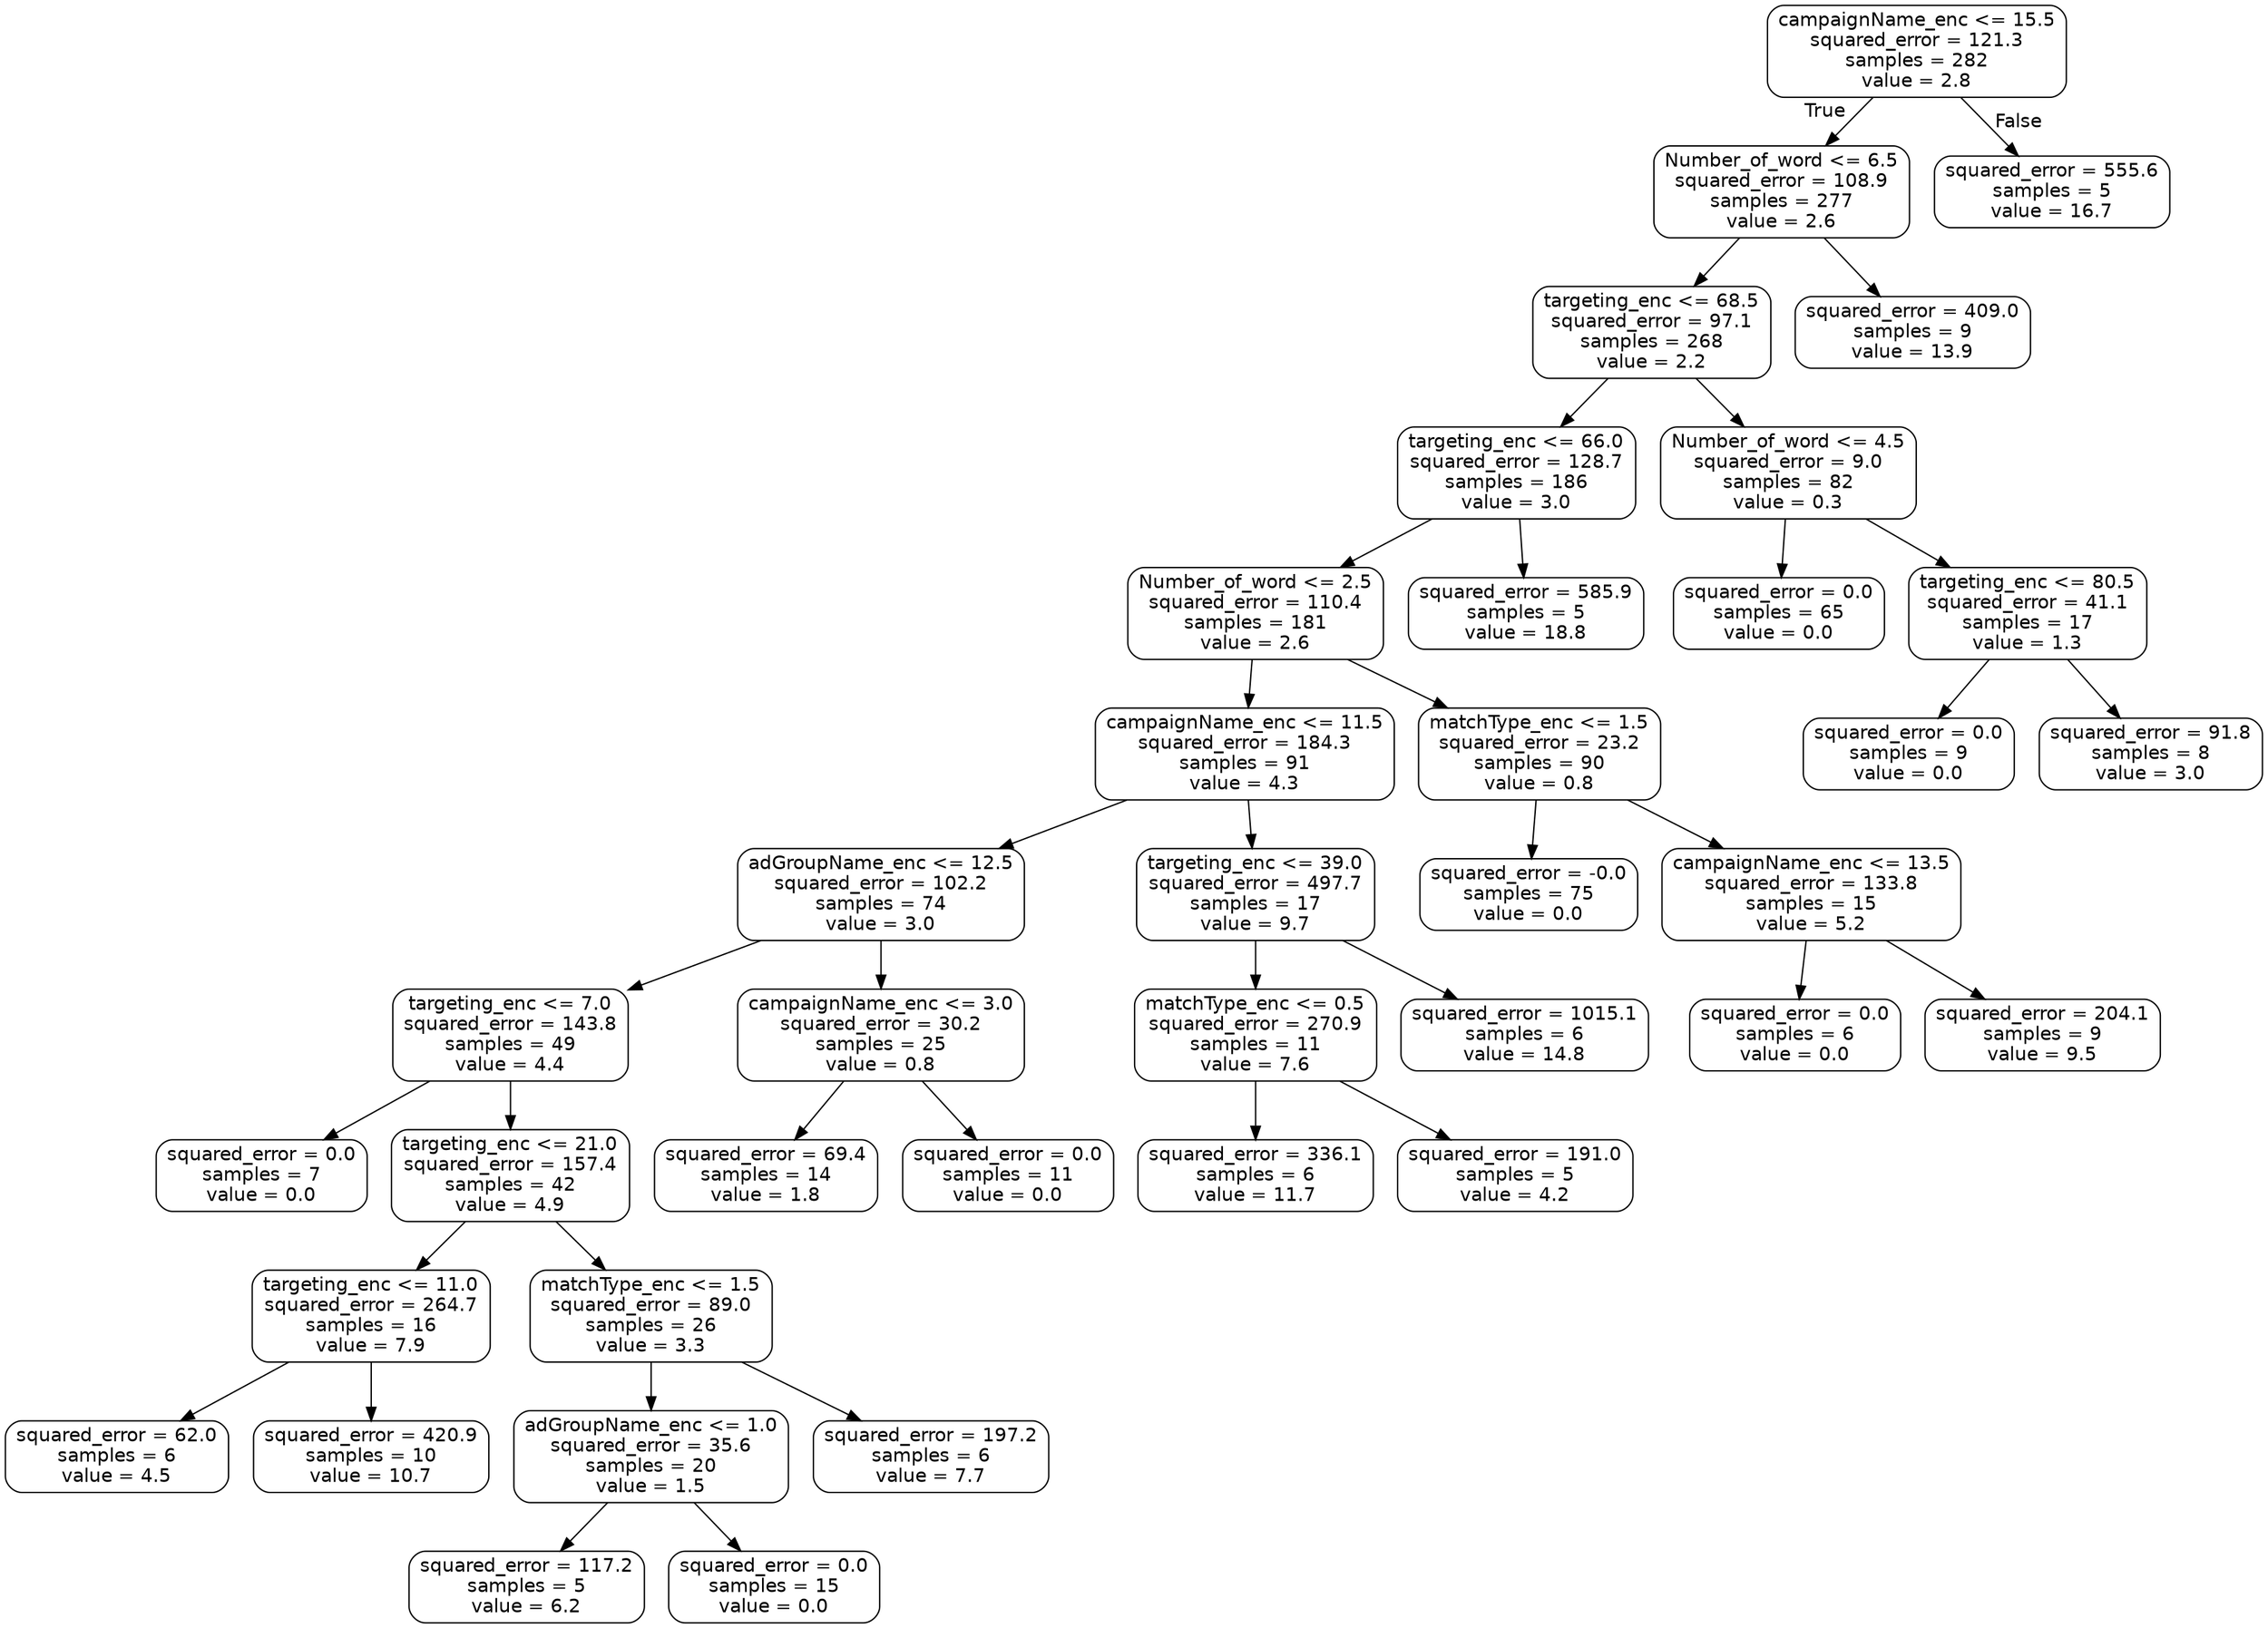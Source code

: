 digraph Tree {
node [shape=box, style="rounded", color="black", fontname="helvetica"] ;
edge [fontname="helvetica"] ;
0 [label="campaignName_enc <= 15.5\nsquared_error = 121.3\nsamples = 282\nvalue = 2.8"] ;
1 [label="Number_of_word <= 6.5\nsquared_error = 108.9\nsamples = 277\nvalue = 2.6"] ;
0 -> 1 [labeldistance=2.5, labelangle=45, headlabel="True"] ;
2 [label="targeting_enc <= 68.5\nsquared_error = 97.1\nsamples = 268\nvalue = 2.2"] ;
1 -> 2 ;
3 [label="targeting_enc <= 66.0\nsquared_error = 128.7\nsamples = 186\nvalue = 3.0"] ;
2 -> 3 ;
4 [label="Number_of_word <= 2.5\nsquared_error = 110.4\nsamples = 181\nvalue = 2.6"] ;
3 -> 4 ;
5 [label="campaignName_enc <= 11.5\nsquared_error = 184.3\nsamples = 91\nvalue = 4.3"] ;
4 -> 5 ;
6 [label="adGroupName_enc <= 12.5\nsquared_error = 102.2\nsamples = 74\nvalue = 3.0"] ;
5 -> 6 ;
7 [label="targeting_enc <= 7.0\nsquared_error = 143.8\nsamples = 49\nvalue = 4.4"] ;
6 -> 7 ;
8 [label="squared_error = 0.0\nsamples = 7\nvalue = 0.0"] ;
7 -> 8 ;
9 [label="targeting_enc <= 21.0\nsquared_error = 157.4\nsamples = 42\nvalue = 4.9"] ;
7 -> 9 ;
10 [label="targeting_enc <= 11.0\nsquared_error = 264.7\nsamples = 16\nvalue = 7.9"] ;
9 -> 10 ;
11 [label="squared_error = 62.0\nsamples = 6\nvalue = 4.5"] ;
10 -> 11 ;
12 [label="squared_error = 420.9\nsamples = 10\nvalue = 10.7"] ;
10 -> 12 ;
13 [label="matchType_enc <= 1.5\nsquared_error = 89.0\nsamples = 26\nvalue = 3.3"] ;
9 -> 13 ;
14 [label="adGroupName_enc <= 1.0\nsquared_error = 35.6\nsamples = 20\nvalue = 1.5"] ;
13 -> 14 ;
15 [label="squared_error = 117.2\nsamples = 5\nvalue = 6.2"] ;
14 -> 15 ;
16 [label="squared_error = 0.0\nsamples = 15\nvalue = 0.0"] ;
14 -> 16 ;
17 [label="squared_error = 197.2\nsamples = 6\nvalue = 7.7"] ;
13 -> 17 ;
18 [label="campaignName_enc <= 3.0\nsquared_error = 30.2\nsamples = 25\nvalue = 0.8"] ;
6 -> 18 ;
19 [label="squared_error = 69.4\nsamples = 14\nvalue = 1.8"] ;
18 -> 19 ;
20 [label="squared_error = 0.0\nsamples = 11\nvalue = 0.0"] ;
18 -> 20 ;
21 [label="targeting_enc <= 39.0\nsquared_error = 497.7\nsamples = 17\nvalue = 9.7"] ;
5 -> 21 ;
22 [label="matchType_enc <= 0.5\nsquared_error = 270.9\nsamples = 11\nvalue = 7.6"] ;
21 -> 22 ;
23 [label="squared_error = 336.1\nsamples = 6\nvalue = 11.7"] ;
22 -> 23 ;
24 [label="squared_error = 191.0\nsamples = 5\nvalue = 4.2"] ;
22 -> 24 ;
25 [label="squared_error = 1015.1\nsamples = 6\nvalue = 14.8"] ;
21 -> 25 ;
26 [label="matchType_enc <= 1.5\nsquared_error = 23.2\nsamples = 90\nvalue = 0.8"] ;
4 -> 26 ;
27 [label="squared_error = -0.0\nsamples = 75\nvalue = 0.0"] ;
26 -> 27 ;
28 [label="campaignName_enc <= 13.5\nsquared_error = 133.8\nsamples = 15\nvalue = 5.2"] ;
26 -> 28 ;
29 [label="squared_error = 0.0\nsamples = 6\nvalue = 0.0"] ;
28 -> 29 ;
30 [label="squared_error = 204.1\nsamples = 9\nvalue = 9.5"] ;
28 -> 30 ;
31 [label="squared_error = 585.9\nsamples = 5\nvalue = 18.8"] ;
3 -> 31 ;
32 [label="Number_of_word <= 4.5\nsquared_error = 9.0\nsamples = 82\nvalue = 0.3"] ;
2 -> 32 ;
33 [label="squared_error = 0.0\nsamples = 65\nvalue = 0.0"] ;
32 -> 33 ;
34 [label="targeting_enc <= 80.5\nsquared_error = 41.1\nsamples = 17\nvalue = 1.3"] ;
32 -> 34 ;
35 [label="squared_error = 0.0\nsamples = 9\nvalue = 0.0"] ;
34 -> 35 ;
36 [label="squared_error = 91.8\nsamples = 8\nvalue = 3.0"] ;
34 -> 36 ;
37 [label="squared_error = 409.0\nsamples = 9\nvalue = 13.9"] ;
1 -> 37 ;
38 [label="squared_error = 555.6\nsamples = 5\nvalue = 16.7"] ;
0 -> 38 [labeldistance=2.5, labelangle=-45, headlabel="False"] ;
}